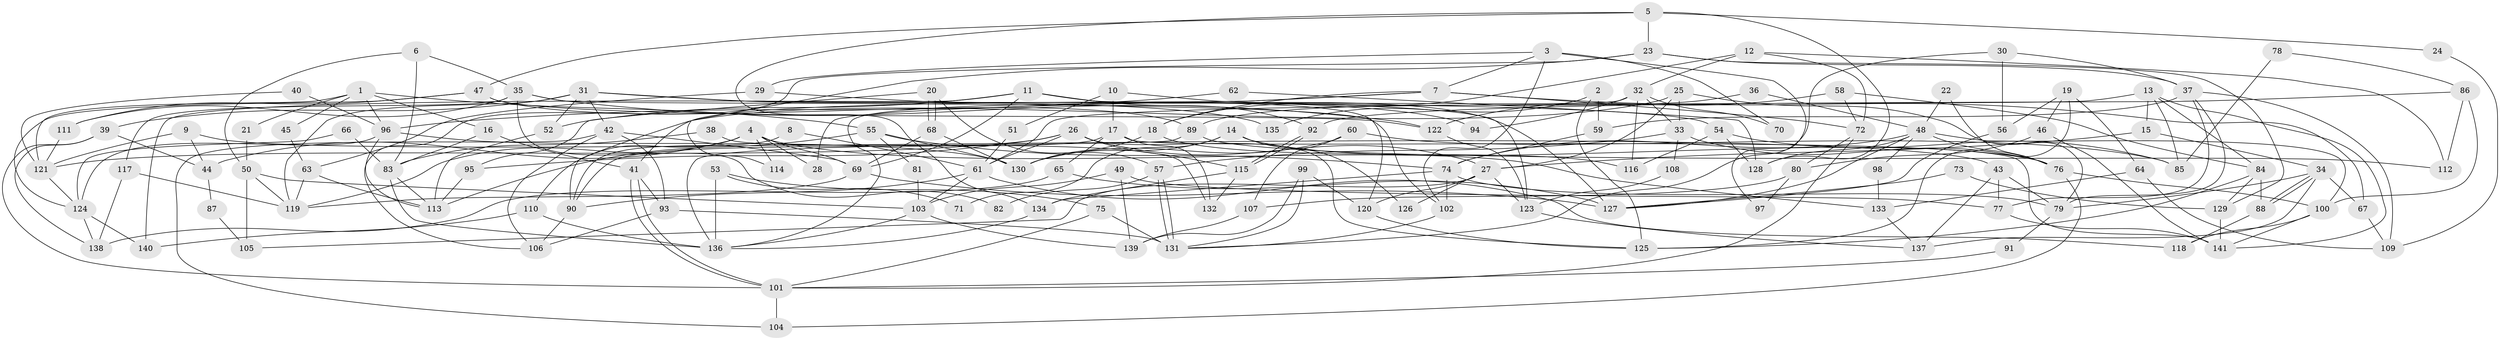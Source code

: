 // Generated by graph-tools (version 1.1) at 2025/26/03/09/25 03:26:20]
// undirected, 141 vertices, 282 edges
graph export_dot {
graph [start="1"]
  node [color=gray90,style=filled];
  1;
  2;
  3;
  4;
  5;
  6;
  7;
  8;
  9;
  10;
  11;
  12;
  13;
  14;
  15;
  16;
  17;
  18;
  19;
  20;
  21;
  22;
  23;
  24;
  25;
  26;
  27;
  28;
  29;
  30;
  31;
  32;
  33;
  34;
  35;
  36;
  37;
  38;
  39;
  40;
  41;
  42;
  43;
  44;
  45;
  46;
  47;
  48;
  49;
  50;
  51;
  52;
  53;
  54;
  55;
  56;
  57;
  58;
  59;
  60;
  61;
  62;
  63;
  64;
  65;
  66;
  67;
  68;
  69;
  70;
  71;
  72;
  73;
  74;
  75;
  76;
  77;
  78;
  79;
  80;
  81;
  82;
  83;
  84;
  85;
  86;
  87;
  88;
  89;
  90;
  91;
  92;
  93;
  94;
  95;
  96;
  97;
  98;
  99;
  100;
  101;
  102;
  103;
  104;
  105;
  106;
  107;
  108;
  109;
  110;
  111;
  112;
  113;
  114;
  115;
  116;
  117;
  118;
  119;
  120;
  121;
  122;
  123;
  124;
  125;
  126;
  127;
  128;
  129;
  130;
  131;
  132;
  133;
  134;
  135;
  136;
  137;
  138;
  139;
  140;
  141;
  1 -- 55;
  1 -- 16;
  1 -- 21;
  1 -- 45;
  1 -- 96;
  1 -- 121;
  2 -- 59;
  2 -- 125;
  2 -- 135;
  3 -- 7;
  3 -- 102;
  3 -- 29;
  3 -- 70;
  3 -- 97;
  4 -- 69;
  4 -- 110;
  4 -- 28;
  4 -- 44;
  4 -- 114;
  4 -- 119;
  4 -- 133;
  5 -- 23;
  5 -- 47;
  5 -- 24;
  5 -- 128;
  5 -- 134;
  6 -- 35;
  6 -- 50;
  6 -- 83;
  7 -- 41;
  7 -- 72;
  7 -- 18;
  7 -- 28;
  7 -- 67;
  8 -- 61;
  8 -- 90;
  9 -- 121;
  9 -- 44;
  9 -- 43;
  10 -- 123;
  10 -- 17;
  10 -- 51;
  11 -- 120;
  11 -- 127;
  11 -- 52;
  11 -- 69;
  11 -- 92;
  11 -- 140;
  12 -- 18;
  12 -- 72;
  12 -- 32;
  12 -- 112;
  13 -- 141;
  13 -- 84;
  13 -- 15;
  13 -- 61;
  13 -- 85;
  14 -- 130;
  14 -- 76;
  14 -- 71;
  14 -- 126;
  15 -- 27;
  15 -- 34;
  16 -- 41;
  16 -- 83;
  17 -- 90;
  17 -- 65;
  17 -- 132;
  17 -- 141;
  18 -- 130;
  18 -- 116;
  19 -- 125;
  19 -- 46;
  19 -- 56;
  19 -- 64;
  20 -- 57;
  20 -- 68;
  20 -- 68;
  20 -- 95;
  21 -- 50;
  22 -- 48;
  22 -- 76;
  23 -- 37;
  23 -- 106;
  23 -- 114;
  23 -- 129;
  24 -- 109;
  25 -- 27;
  25 -- 79;
  25 -- 33;
  25 -- 90;
  26 -- 95;
  26 -- 125;
  26 -- 27;
  26 -- 61;
  26 -- 115;
  26 -- 121;
  27 -- 123;
  27 -- 105;
  27 -- 120;
  27 -- 126;
  29 -- 63;
  29 -- 94;
  30 -- 56;
  30 -- 37;
  30 -- 131;
  31 -- 42;
  31 -- 119;
  31 -- 39;
  31 -- 52;
  31 -- 54;
  31 -- 135;
  32 -- 33;
  32 -- 70;
  32 -- 94;
  32 -- 116;
  32 -- 136;
  33 -- 76;
  33 -- 57;
  33 -- 108;
  34 -- 88;
  34 -- 88;
  34 -- 67;
  34 -- 79;
  34 -- 137;
  35 -- 117;
  35 -- 102;
  35 -- 82;
  35 -- 111;
  35 -- 122;
  36 -- 48;
  36 -- 89;
  37 -- 79;
  37 -- 77;
  37 -- 59;
  37 -- 109;
  38 -- 132;
  38 -- 83;
  39 -- 101;
  39 -- 44;
  39 -- 138;
  40 -- 121;
  40 -- 96;
  41 -- 93;
  41 -- 101;
  41 -- 101;
  42 -- 69;
  42 -- 93;
  42 -- 104;
  42 -- 106;
  43 -- 137;
  43 -- 77;
  43 -- 79;
  44 -- 87;
  45 -- 63;
  46 -- 80;
  46 -- 141;
  47 -- 124;
  47 -- 111;
  47 -- 89;
  47 -- 122;
  48 -- 128;
  48 -- 74;
  48 -- 76;
  48 -- 98;
  48 -- 100;
  48 -- 127;
  49 -- 103;
  49 -- 77;
  49 -- 139;
  50 -- 119;
  50 -- 103;
  50 -- 105;
  51 -- 61;
  52 -- 113;
  53 -- 75;
  53 -- 136;
  53 -- 71;
  54 -- 116;
  54 -- 85;
  54 -- 128;
  55 -- 113;
  55 -- 74;
  55 -- 81;
  55 -- 130;
  56 -- 127;
  57 -- 131;
  57 -- 131;
  57 -- 82;
  58 -- 84;
  58 -- 122;
  58 -- 72;
  59 -- 74;
  60 -- 130;
  60 -- 85;
  60 -- 107;
  61 -- 90;
  61 -- 103;
  61 -- 118;
  62 -- 128;
  62 -- 96;
  63 -- 119;
  63 -- 113;
  64 -- 109;
  64 -- 133;
  65 -- 138;
  65 -- 127;
  66 -- 83;
  66 -- 124;
  67 -- 109;
  68 -- 130;
  68 -- 69;
  69 -- 119;
  69 -- 127;
  72 -- 101;
  72 -- 80;
  73 -- 127;
  73 -- 129;
  74 -- 79;
  74 -- 134;
  74 -- 102;
  75 -- 101;
  75 -- 131;
  76 -- 100;
  76 -- 104;
  77 -- 141;
  78 -- 86;
  78 -- 85;
  79 -- 91;
  80 -- 107;
  80 -- 97;
  81 -- 103;
  83 -- 136;
  83 -- 113;
  84 -- 88;
  84 -- 129;
  84 -- 125;
  86 -- 92;
  86 -- 112;
  86 -- 100;
  87 -- 105;
  88 -- 118;
  89 -- 136;
  89 -- 112;
  90 -- 106;
  91 -- 101;
  92 -- 115;
  92 -- 115;
  93 -- 106;
  93 -- 131;
  95 -- 113;
  96 -- 113;
  96 -- 124;
  96 -- 130;
  98 -- 133;
  99 -- 131;
  99 -- 139;
  99 -- 120;
  100 -- 118;
  100 -- 141;
  101 -- 104;
  102 -- 131;
  103 -- 136;
  103 -- 139;
  107 -- 139;
  108 -- 123;
  110 -- 140;
  110 -- 136;
  111 -- 121;
  115 -- 132;
  115 -- 134;
  117 -- 138;
  117 -- 119;
  120 -- 125;
  121 -- 124;
  122 -- 123;
  123 -- 137;
  124 -- 138;
  124 -- 140;
  129 -- 141;
  133 -- 137;
  134 -- 136;
}
